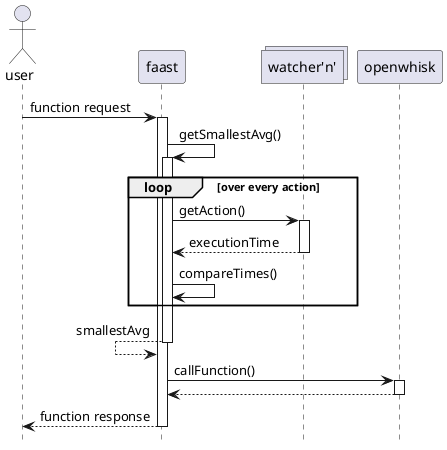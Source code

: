 @startuml

hide footbox

actor user as u
participant faast as f
collections "watcher'n'" as w
participant openwhisk as o

u -> f: function request
activate f

f -> f: getSmallestAvg()
activate f
loop over every action
    f -> w: getAction()
    activate w
    f <-- w: executionTime
    deactivate w
    f -> f: compareTimes()
end
f <-- f: smallestAvg
deactivate f

f -> o: callFunction()
activate o
f <-- o:
deactivate o

u <-- f: function response
deactivate f

@enduml